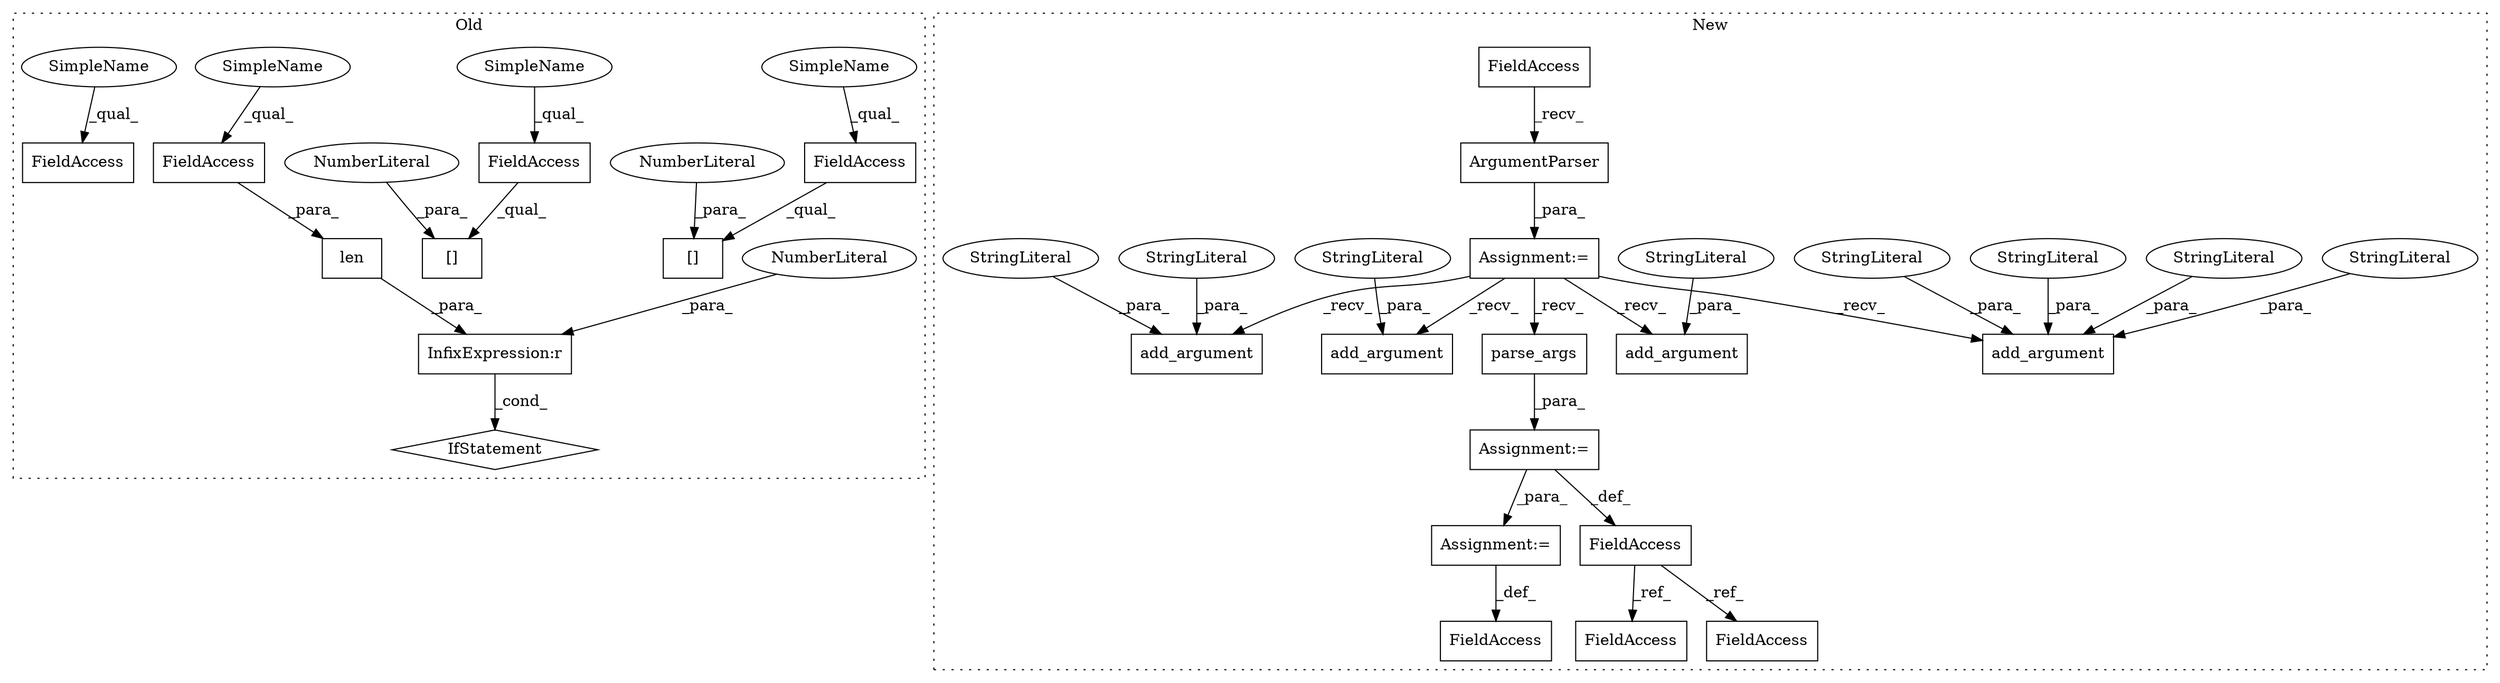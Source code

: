 digraph G {
subgraph cluster0 {
1 [label="len" a="32" s="1602,1614" l="4,1" shape="box"];
9 [label="InfixExpression:r" a="27" s="1615" l="3" shape="box"];
10 [label="NumberLiteral" a="34" s="1618" l="1" shape="ellipse"];
11 [label="IfStatement" a="25" s="1598,1619" l="4,2" shape="diamond"];
19 [label="FieldAccess" a="22" s="1606" l="8" shape="box"];
20 [label="FieldAccess" a="22" s="1684" l="8" shape="box"];
21 [label="FieldAccess" a="22" s="1659" l="8" shape="box"];
22 [label="[]" a="2" s="1684,1694" l="9,1" shape="box"];
23 [label="NumberLiteral" a="34" s="1693" l="1" shape="ellipse"];
24 [label="FieldAccess" a="22" s="1991" l="8" shape="box"];
25 [label="[]" a="2" s="1659,1669" l="9,1" shape="box"];
26 [label="NumberLiteral" a="34" s="1668" l="1" shape="ellipse"];
35 [label="SimpleName" a="42" s="1659" l="3" shape="ellipse"];
36 [label="SimpleName" a="42" s="1684" l="3" shape="ellipse"];
37 [label="SimpleName" a="42" s="1606" l="3" shape="ellipse"];
38 [label="SimpleName" a="42" s="1991" l="3" shape="ellipse"];
label = "Old";
style="dotted";
}
subgraph cluster1 {
2 [label="ArgumentParser" a="32" s="2230,2288" l="15,1" shape="box"];
3 [label="add_argument" a="32" s="2396,2484" l="13,1" shape="box"];
4 [label="StringLiteral" a="45" s="2409" l="4" shape="ellipse"];
5 [label="StringLiteral" a="45" s="2422" l="8" shape="ellipse"];
6 [label="Assignment:=" a="7" s="2220" l="1" shape="box"];
7 [label="parse_args" a="32" s="2667,2705" l="11,1" shape="box"];
8 [label="Assignment:=" a="7" s="2659" l="1" shape="box"];
12 [label="add_argument" a="32" s="2586,2646" l="13,1" shape="box"];
13 [label="StringLiteral" a="45" s="2439" l="45" shape="ellipse"];
14 [label="StringLiteral" a="45" s="2414" l="7" shape="ellipse"];
15 [label="add_argument" a="32" s="2500,2570" l="13,1" shape="box"];
16 [label="StringLiteral" a="45" s="2599" l="11" shape="ellipse"];
17 [label="StringLiteral" a="45" s="2526" l="6" shape="ellipse"];
18 [label="Assignment:=" a="7" s="3022" l="1" shape="box"];
27 [label="FieldAccess" a="22" s="3014" l="8" shape="box"];
28 [label="FieldAccess" a="22" s="2221" l="8" shape="box"];
29 [label="FieldAccess" a="22" s="2655" l="4" shape="box"];
30 [label="FieldAccess" a="22" s="3173" l="4" shape="box"];
31 [label="add_argument" a="32" s="2304,2380" l="13,1" shape="box"];
32 [label="StringLiteral" a="45" s="2337" l="43" shape="ellipse"];
33 [label="StringLiteral" a="45" s="2518" l="7" shape="ellipse"];
34 [label="FieldAccess" a="22" s="2767" l="4" shape="box"];
label = "New";
style="dotted";
}
1 -> 9 [label="_para_"];
2 -> 6 [label="_para_"];
4 -> 3 [label="_para_"];
5 -> 3 [label="_para_"];
6 -> 3 [label="_recv_"];
6 -> 7 [label="_recv_"];
6 -> 12 [label="_recv_"];
6 -> 15 [label="_recv_"];
6 -> 31 [label="_recv_"];
7 -> 8 [label="_para_"];
8 -> 18 [label="_para_"];
8 -> 29 [label="_def_"];
9 -> 11 [label="_cond_"];
10 -> 9 [label="_para_"];
13 -> 3 [label="_para_"];
14 -> 3 [label="_para_"];
16 -> 12 [label="_para_"];
17 -> 15 [label="_para_"];
18 -> 27 [label="_def_"];
19 -> 1 [label="_para_"];
20 -> 22 [label="_qual_"];
21 -> 25 [label="_qual_"];
23 -> 22 [label="_para_"];
26 -> 25 [label="_para_"];
28 -> 2 [label="_recv_"];
29 -> 34 [label="_ref_"];
29 -> 30 [label="_ref_"];
32 -> 31 [label="_para_"];
33 -> 15 [label="_para_"];
35 -> 21 [label="_qual_"];
36 -> 20 [label="_qual_"];
37 -> 19 [label="_qual_"];
38 -> 24 [label="_qual_"];
}